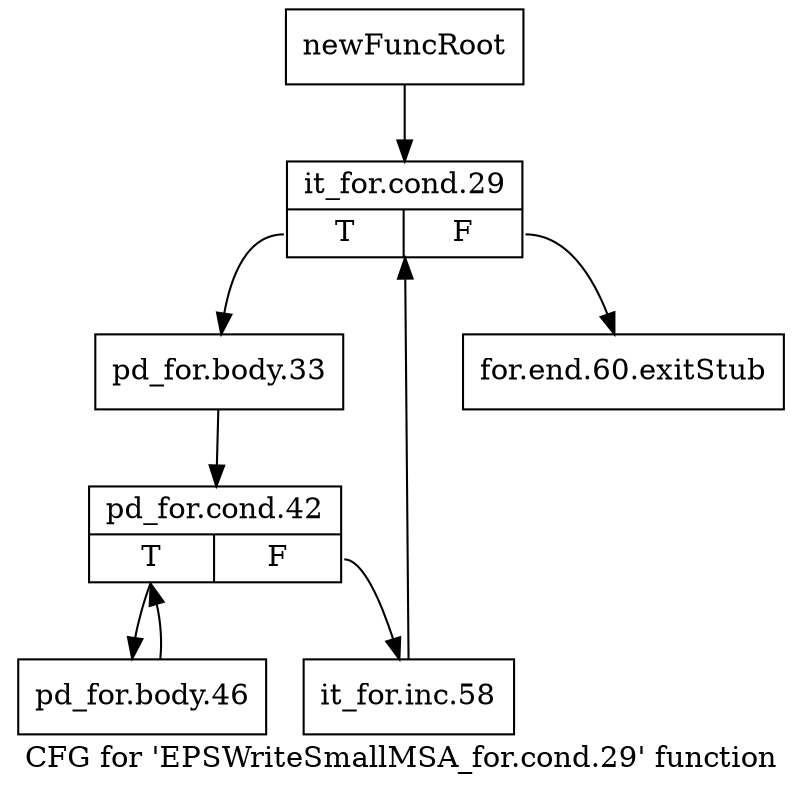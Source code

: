 digraph "CFG for 'EPSWriteSmallMSA_for.cond.29' function" {
	label="CFG for 'EPSWriteSmallMSA_for.cond.29' function";

	Node0x3309ff0 [shape=record,label="{newFuncRoot}"];
	Node0x3309ff0 -> Node0x330a090;
	Node0x330a040 [shape=record,label="{for.end.60.exitStub}"];
	Node0x330a090 [shape=record,label="{it_for.cond.29|{<s0>T|<s1>F}}"];
	Node0x330a090:s0 -> Node0x330a0e0;
	Node0x330a090:s1 -> Node0x330a040;
	Node0x330a0e0 [shape=record,label="{pd_for.body.33}"];
	Node0x330a0e0 -> Node0x330a130;
	Node0x330a130 [shape=record,label="{pd_for.cond.42|{<s0>T|<s1>F}}"];
	Node0x330a130:s0 -> Node0x330a1d0;
	Node0x330a130:s1 -> Node0x330a180;
	Node0x330a180 [shape=record,label="{it_for.inc.58}"];
	Node0x330a180 -> Node0x330a090;
	Node0x330a1d0 [shape=record,label="{pd_for.body.46}"];
	Node0x330a1d0 -> Node0x330a130;
}
